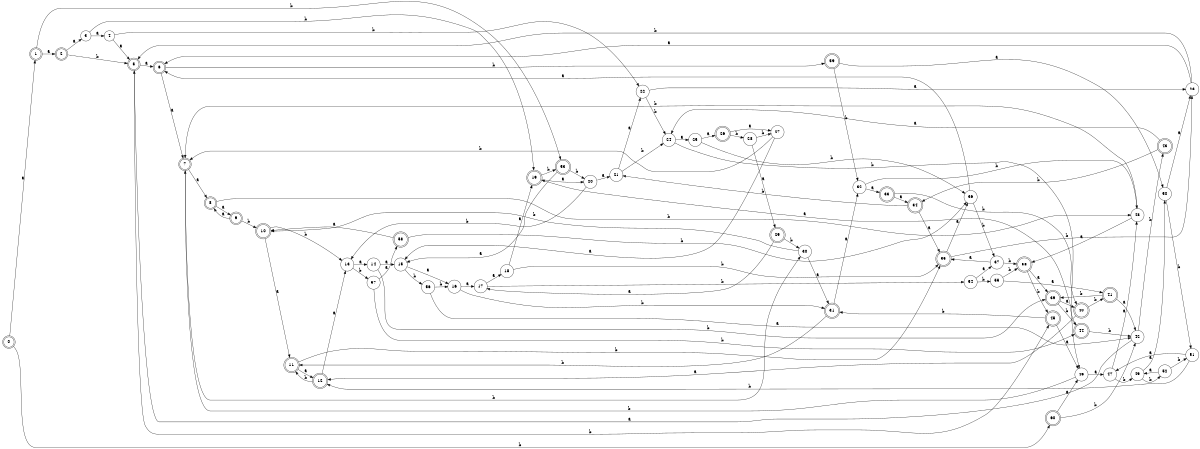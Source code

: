 digraph n49_1 {
__start0 [label="" shape="none"];

rankdir=LR;
size="8,5";

s0 [style="rounded,filled", color="black", fillcolor="white" shape="doublecircle", label="0"];
s1 [style="rounded,filled", color="black", fillcolor="white" shape="doublecircle", label="1"];
s2 [style="rounded,filled", color="black", fillcolor="white" shape="doublecircle", label="2"];
s3 [style="filled", color="black", fillcolor="white" shape="circle", label="3"];
s4 [style="filled", color="black", fillcolor="white" shape="circle", label="4"];
s5 [style="rounded,filled", color="black", fillcolor="white" shape="doublecircle", label="5"];
s6 [style="rounded,filled", color="black", fillcolor="white" shape="doublecircle", label="6"];
s7 [style="rounded,filled", color="black", fillcolor="white" shape="doublecircle", label="7"];
s8 [style="rounded,filled", color="black", fillcolor="white" shape="doublecircle", label="8"];
s9 [style="rounded,filled", color="black", fillcolor="white" shape="doublecircle", label="9"];
s10 [style="rounded,filled", color="black", fillcolor="white" shape="doublecircle", label="10"];
s11 [style="rounded,filled", color="black", fillcolor="white" shape="doublecircle", label="11"];
s12 [style="rounded,filled", color="black", fillcolor="white" shape="doublecircle", label="12"];
s13 [style="filled", color="black", fillcolor="white" shape="circle", label="13"];
s14 [style="filled", color="black", fillcolor="white" shape="circle", label="14"];
s15 [style="filled", color="black", fillcolor="white" shape="circle", label="15"];
s16 [style="filled", color="black", fillcolor="white" shape="circle", label="16"];
s17 [style="filled", color="black", fillcolor="white" shape="circle", label="17"];
s18 [style="filled", color="black", fillcolor="white" shape="circle", label="18"];
s19 [style="rounded,filled", color="black", fillcolor="white" shape="doublecircle", label="19"];
s20 [style="filled", color="black", fillcolor="white" shape="circle", label="20"];
s21 [style="filled", color="black", fillcolor="white" shape="circle", label="21"];
s22 [style="filled", color="black", fillcolor="white" shape="circle", label="22"];
s23 [style="filled", color="black", fillcolor="white" shape="circle", label="23"];
s24 [style="filled", color="black", fillcolor="white" shape="circle", label="24"];
s25 [style="filled", color="black", fillcolor="white" shape="circle", label="25"];
s26 [style="rounded,filled", color="black", fillcolor="white" shape="doublecircle", label="26"];
s27 [style="filled", color="black", fillcolor="white" shape="circle", label="27"];
s28 [style="filled", color="black", fillcolor="white" shape="circle", label="28"];
s29 [style="rounded,filled", color="black", fillcolor="white" shape="doublecircle", label="29"];
s30 [style="filled", color="black", fillcolor="white" shape="circle", label="30"];
s31 [style="rounded,filled", color="black", fillcolor="white" shape="doublecircle", label="31"];
s32 [style="filled", color="black", fillcolor="white" shape="circle", label="32"];
s33 [style="rounded,filled", color="black", fillcolor="white" shape="doublecircle", label="33"];
s34 [style="rounded,filled", color="black", fillcolor="white" shape="doublecircle", label="34"];
s35 [style="rounded,filled", color="black", fillcolor="white" shape="doublecircle", label="35"];
s36 [style="filled", color="black", fillcolor="white" shape="circle", label="36"];
s37 [style="filled", color="black", fillcolor="white" shape="circle", label="37"];
s38 [style="rounded,filled", color="black", fillcolor="white" shape="doublecircle", label="38"];
s39 [style="rounded,filled", color="black", fillcolor="white" shape="doublecircle", label="39"];
s40 [style="rounded,filled", color="black", fillcolor="white" shape="doublecircle", label="40"];
s41 [style="rounded,filled", color="black", fillcolor="white" shape="doublecircle", label="41"];
s42 [style="filled", color="black", fillcolor="white" shape="circle", label="42"];
s43 [style="rounded,filled", color="black", fillcolor="white" shape="doublecircle", label="43"];
s44 [style="rounded,filled", color="black", fillcolor="white" shape="doublecircle", label="44"];
s45 [style="rounded,filled", color="black", fillcolor="white" shape="doublecircle", label="45"];
s46 [style="filled", color="black", fillcolor="white" shape="circle", label="46"];
s47 [style="filled", color="black", fillcolor="white" shape="circle", label="47"];
s48 [style="filled", color="black", fillcolor="white" shape="circle", label="48"];
s49 [style="filled", color="black", fillcolor="white" shape="circle", label="49"];
s50 [style="filled", color="black", fillcolor="white" shape="circle", label="50"];
s51 [style="filled", color="black", fillcolor="white" shape="circle", label="51"];
s52 [style="filled", color="black", fillcolor="white" shape="circle", label="52"];
s53 [style="rounded,filled", color="black", fillcolor="white" shape="doublecircle", label="53"];
s54 [style="filled", color="black", fillcolor="white" shape="circle", label="54"];
s55 [style="filled", color="black", fillcolor="white" shape="circle", label="55"];
s56 [style="filled", color="black", fillcolor="white" shape="circle", label="56"];
s57 [style="filled", color="black", fillcolor="white" shape="circle", label="57"];
s58 [style="rounded,filled", color="black", fillcolor="white" shape="doublecircle", label="58"];
s59 [style="rounded,filled", color="black", fillcolor="white" shape="doublecircle", label="59"];
s60 [style="rounded,filled", color="black", fillcolor="white" shape="doublecircle", label="60"];
s0 -> s1 [label="a"];
s0 -> s60 [label="b"];
s1 -> s2 [label="a"];
s1 -> s53 [label="b"];
s2 -> s3 [label="a"];
s2 -> s5 [label="b"];
s3 -> s4 [label="a"];
s3 -> s19 [label="b"];
s4 -> s5 [label="a"];
s4 -> s22 [label="b"];
s5 -> s6 [label="a"];
s5 -> s45 [label="b"];
s6 -> s7 [label="a"];
s6 -> s59 [label="b"];
s7 -> s8 [label="a"];
s7 -> s30 [label="b"];
s8 -> s9 [label="a"];
s8 -> s48 [label="b"];
s9 -> s8 [label="a"];
s9 -> s10 [label="b"];
s10 -> s11 [label="a"];
s10 -> s13 [label="b"];
s11 -> s12 [label="a"];
s11 -> s35 [label="b"];
s12 -> s13 [label="a"];
s12 -> s11 [label="b"];
s13 -> s14 [label="a"];
s13 -> s57 [label="b"];
s14 -> s15 [label="a"];
s14 -> s39 [label="b"];
s15 -> s16 [label="a"];
s15 -> s56 [label="b"];
s16 -> s17 [label="a"];
s16 -> s31 [label="b"];
s17 -> s18 [label="a"];
s17 -> s54 [label="b"];
s18 -> s19 [label="a"];
s18 -> s35 [label="b"];
s19 -> s20 [label="a"];
s19 -> s53 [label="b"];
s20 -> s21 [label="a"];
s20 -> s13 [label="b"];
s21 -> s22 [label="a"];
s21 -> s24 [label="b"];
s22 -> s23 [label="a"];
s22 -> s24 [label="b"];
s23 -> s6 [label="a"];
s23 -> s5 [label="b"];
s24 -> s25 [label="a"];
s24 -> s46 [label="b"];
s25 -> s26 [label="a"];
s25 -> s36 [label="b"];
s26 -> s27 [label="a"];
s26 -> s28 [label="b"];
s27 -> s15 [label="a"];
s27 -> s7 [label="b"];
s28 -> s29 [label="a"];
s28 -> s27 [label="b"];
s29 -> s17 [label="a"];
s29 -> s30 [label="b"];
s30 -> s31 [label="a"];
s30 -> s10 [label="b"];
s31 -> s32 [label="a"];
s31 -> s11 [label="b"];
s32 -> s33 [label="a"];
s32 -> s48 [label="b"];
s33 -> s34 [label="a"];
s33 -> s40 [label="b"];
s34 -> s35 [label="a"];
s34 -> s21 [label="b"];
s35 -> s36 [label="a"];
s35 -> s23 [label="b"];
s36 -> s6 [label="a"];
s36 -> s37 [label="b"];
s37 -> s35 [label="a"];
s37 -> s38 [label="b"];
s38 -> s39 [label="a"];
s38 -> s45 [label="b"];
s39 -> s40 [label="a"];
s39 -> s44 [label="b"];
s40 -> s12 [label="a"];
s40 -> s41 [label="b"];
s41 -> s42 [label="a"];
s41 -> s39 [label="b"];
s42 -> s5 [label="a"];
s42 -> s43 [label="b"];
s43 -> s24 [label="a"];
s43 -> s34 [label="b"];
s44 -> s19 [label="a"];
s44 -> s42 [label="b"];
s45 -> s46 [label="a"];
s45 -> s31 [label="b"];
s46 -> s47 [label="a"];
s46 -> s7 [label="b"];
s47 -> s48 [label="a"];
s47 -> s49 [label="b"];
s48 -> s38 [label="a"];
s48 -> s7 [label="b"];
s49 -> s50 [label="a"];
s49 -> s52 [label="b"];
s50 -> s23 [label="a"];
s50 -> s51 [label="b"];
s51 -> s47 [label="a"];
s51 -> s12 [label="b"];
s52 -> s49 [label="a"];
s52 -> s51 [label="b"];
s53 -> s15 [label="a"];
s53 -> s20 [label="b"];
s54 -> s37 [label="a"];
s54 -> s55 [label="b"];
s55 -> s41 [label="a"];
s55 -> s38 [label="b"];
s56 -> s42 [label="a"];
s56 -> s16 [label="b"];
s57 -> s58 [label="a"];
s57 -> s44 [label="b"];
s58 -> s10 [label="a"];
s58 -> s36 [label="b"];
s59 -> s50 [label="a"];
s59 -> s32 [label="b"];
s60 -> s46 [label="a"];
s60 -> s42 [label="b"];

}